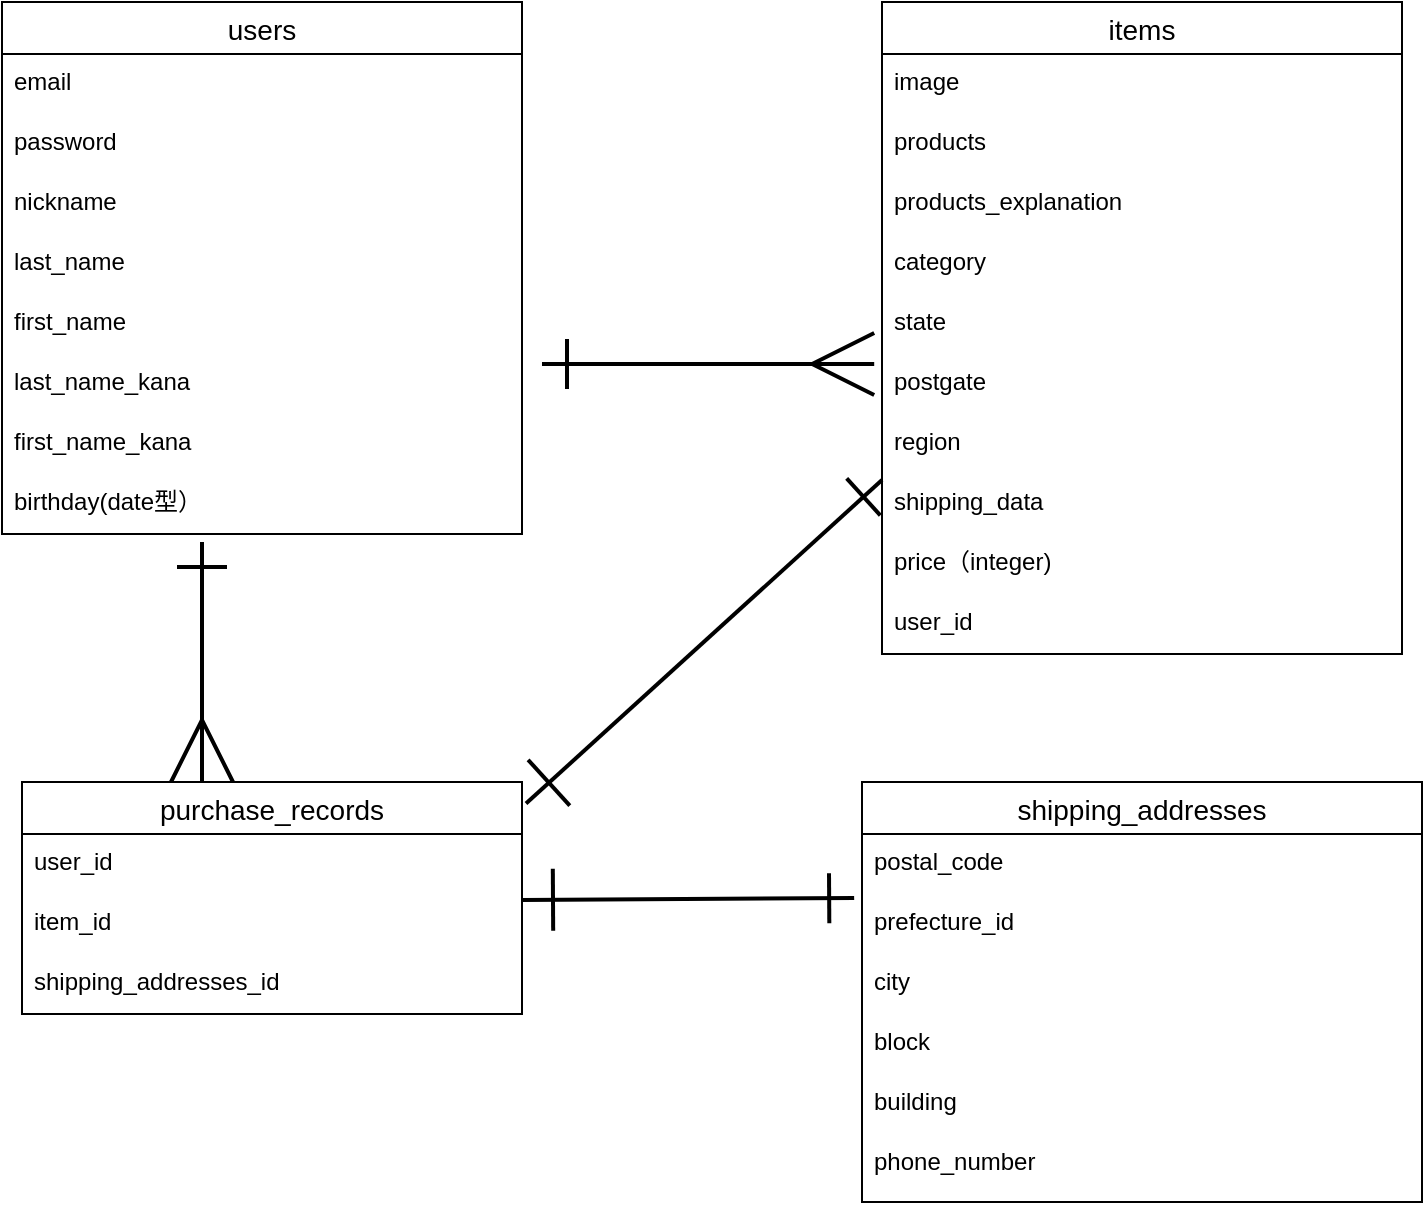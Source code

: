 <mxfile>
    <diagram id="7C8iCZ8Au9bXpZtZ2s37" name="ページ1">
        <mxGraphModel dx="600" dy="607" grid="1" gridSize="10" guides="1" tooltips="1" connect="1" arrows="1" fold="1" page="1" pageScale="1" pageWidth="827" pageHeight="1169" math="0" shadow="0">
            <root>
                <mxCell id="0"/>
                <mxCell id="1" parent="0"/>
                <mxCell id="18" value="users" style="swimlane;fontStyle=0;childLayout=stackLayout;horizontal=1;startSize=26;horizontalStack=0;resizeParent=1;resizeParentMax=0;resizeLast=0;collapsible=1;marginBottom=0;align=center;fontSize=14;" parent="1" vertex="1">
                    <mxGeometry x="50" y="150" width="260" height="266" as="geometry">
                        <mxRectangle x="60" y="230" width="70" height="26" as="alternateBounds"/>
                    </mxGeometry>
                </mxCell>
                <mxCell id="20" value="email" style="text;strokeColor=none;fillColor=none;spacingLeft=4;spacingRight=4;overflow=hidden;rotatable=0;points=[[0,0.5],[1,0.5]];portConstraint=eastwest;fontSize=12;" parent="18" vertex="1">
                    <mxGeometry y="26" width="260" height="30" as="geometry"/>
                </mxCell>
                <mxCell id="43" value="password" style="text;strokeColor=none;fillColor=none;spacingLeft=4;spacingRight=4;overflow=hidden;rotatable=0;points=[[0,0.5],[1,0.5]];portConstraint=eastwest;fontSize=12;" parent="18" vertex="1">
                    <mxGeometry y="56" width="260" height="30" as="geometry"/>
                </mxCell>
                <mxCell id="48" value="nickname" style="text;strokeColor=none;fillColor=none;spacingLeft=4;spacingRight=4;overflow=hidden;rotatable=0;points=[[0,0.5],[1,0.5]];portConstraint=eastwest;fontSize=12;" vertex="1" parent="18">
                    <mxGeometry y="86" width="260" height="30" as="geometry"/>
                </mxCell>
                <mxCell id="49" value="last_name" style="text;strokeColor=none;fillColor=none;spacingLeft=4;spacingRight=4;overflow=hidden;rotatable=0;points=[[0,0.5],[1,0.5]];portConstraint=eastwest;fontSize=12;" vertex="1" parent="18">
                    <mxGeometry y="116" width="260" height="30" as="geometry"/>
                </mxCell>
                <mxCell id="57" value="first_name" style="text;strokeColor=none;fillColor=none;spacingLeft=4;spacingRight=4;overflow=hidden;rotatable=0;points=[[0,0.5],[1,0.5]];portConstraint=eastwest;fontSize=12;" vertex="1" parent="18">
                    <mxGeometry y="146" width="260" height="30" as="geometry"/>
                </mxCell>
                <mxCell id="58" value="last_name_kana" style="text;strokeColor=none;fillColor=none;spacingLeft=4;spacingRight=4;overflow=hidden;rotatable=0;points=[[0,0.5],[1,0.5]];portConstraint=eastwest;fontSize=12;" vertex="1" parent="18">
                    <mxGeometry y="176" width="260" height="30" as="geometry"/>
                </mxCell>
                <mxCell id="50" value="first_name_kana" style="text;strokeColor=none;fillColor=none;spacingLeft=4;spacingRight=4;overflow=hidden;rotatable=0;points=[[0,0.5],[1,0.5]];portConstraint=eastwest;fontSize=12;" vertex="1" parent="18">
                    <mxGeometry y="206" width="260" height="30" as="geometry"/>
                </mxCell>
                <mxCell id="47" value="birthday(date型）" style="text;strokeColor=none;fillColor=none;spacingLeft=4;spacingRight=4;overflow=hidden;rotatable=0;points=[[0,0.5],[1,0.5]];portConstraint=eastwest;fontSize=12;" parent="18" vertex="1">
                    <mxGeometry y="236" width="260" height="30" as="geometry"/>
                </mxCell>
                <mxCell id="22" value="items" style="swimlane;fontStyle=0;childLayout=stackLayout;horizontal=1;startSize=26;horizontalStack=0;resizeParent=1;resizeParentMax=0;resizeLast=0;collapsible=1;marginBottom=0;align=center;fontSize=14;" parent="1" vertex="1">
                    <mxGeometry x="490" y="150" width="260" height="326" as="geometry"/>
                </mxCell>
                <mxCell id="23" value="image" style="text;strokeColor=none;fillColor=none;spacingLeft=4;spacingRight=4;overflow=hidden;rotatable=0;points=[[0,0.5],[1,0.5]];portConstraint=eastwest;fontSize=12;" parent="22" vertex="1">
                    <mxGeometry y="26" width="260" height="30" as="geometry"/>
                </mxCell>
                <mxCell id="24" value="products" style="text;strokeColor=none;fillColor=none;spacingLeft=4;spacingRight=4;overflow=hidden;rotatable=0;points=[[0,0.5],[1,0.5]];portConstraint=eastwest;fontSize=12;" parent="22" vertex="1">
                    <mxGeometry y="56" width="260" height="30" as="geometry"/>
                </mxCell>
                <mxCell id="26" value="products_explanation" style="text;strokeColor=none;fillColor=none;spacingLeft=4;spacingRight=4;overflow=hidden;rotatable=0;points=[[0,0.5],[1,0.5]];portConstraint=eastwest;fontSize=12;" parent="22" vertex="1">
                    <mxGeometry y="86" width="260" height="30" as="geometry"/>
                </mxCell>
                <mxCell id="52" value="category" style="text;strokeColor=none;fillColor=none;spacingLeft=4;spacingRight=4;overflow=hidden;rotatable=0;points=[[0,0.5],[1,0.5]];portConstraint=eastwest;fontSize=12;" vertex="1" parent="22">
                    <mxGeometry y="116" width="260" height="30" as="geometry"/>
                </mxCell>
                <mxCell id="53" value="state" style="text;strokeColor=none;fillColor=none;spacingLeft=4;spacingRight=4;overflow=hidden;rotatable=0;points=[[0,0.5],[1,0.5]];portConstraint=eastwest;fontSize=12;" vertex="1" parent="22">
                    <mxGeometry y="146" width="260" height="30" as="geometry"/>
                </mxCell>
                <mxCell id="54" value="postgate" style="text;strokeColor=none;fillColor=none;spacingLeft=4;spacingRight=4;overflow=hidden;rotatable=0;points=[[0,0.5],[1,0.5]];portConstraint=eastwest;fontSize=12;" vertex="1" parent="22">
                    <mxGeometry y="176" width="260" height="30" as="geometry"/>
                </mxCell>
                <mxCell id="55" value="region" style="text;strokeColor=none;fillColor=none;spacingLeft=4;spacingRight=4;overflow=hidden;rotatable=0;points=[[0,0.5],[1,0.5]];portConstraint=eastwest;fontSize=12;" vertex="1" parent="22">
                    <mxGeometry y="206" width="260" height="30" as="geometry"/>
                </mxCell>
                <mxCell id="27" value="shipping_data" style="text;strokeColor=none;fillColor=none;spacingLeft=4;spacingRight=4;overflow=hidden;rotatable=0;points=[[0,0.5],[1,0.5]];portConstraint=eastwest;fontSize=12;" parent="22" vertex="1">
                    <mxGeometry y="236" width="260" height="30" as="geometry"/>
                </mxCell>
                <mxCell id="51" value="price（integer)" style="text;strokeColor=none;fillColor=none;spacingLeft=4;spacingRight=4;overflow=hidden;rotatable=0;points=[[0,0.5],[1,0.5]];portConstraint=eastwest;fontSize=12;" vertex="1" parent="22">
                    <mxGeometry y="266" width="260" height="30" as="geometry"/>
                </mxCell>
                <mxCell id="45" value="user_id" style="text;strokeColor=none;fillColor=none;spacingLeft=4;spacingRight=4;overflow=hidden;rotatable=0;points=[[0,0.5],[1,0.5]];portConstraint=eastwest;fontSize=12;" parent="22" vertex="1">
                    <mxGeometry y="296" width="260" height="30" as="geometry"/>
                </mxCell>
                <mxCell id="28" value="purchase_records" style="swimlane;fontStyle=0;childLayout=stackLayout;horizontal=1;startSize=26;horizontalStack=0;resizeParent=1;resizeParentMax=0;resizeLast=0;collapsible=1;marginBottom=0;align=center;fontSize=14;" parent="1" vertex="1">
                    <mxGeometry x="60" y="540" width="250" height="116" as="geometry"/>
                </mxCell>
                <mxCell id="29" value="user_id" style="text;strokeColor=none;fillColor=none;spacingLeft=4;spacingRight=4;overflow=hidden;rotatable=0;points=[[0,0.5],[1,0.5]];portConstraint=eastwest;fontSize=12;" parent="28" vertex="1">
                    <mxGeometry y="26" width="250" height="30" as="geometry"/>
                </mxCell>
                <mxCell id="59" value="item_id" style="text;strokeColor=none;fillColor=none;spacingLeft=4;spacingRight=4;overflow=hidden;rotatable=0;points=[[0,0.5],[1,0.5]];portConstraint=eastwest;fontSize=12;" vertex="1" parent="28">
                    <mxGeometry y="56" width="250" height="30" as="geometry"/>
                </mxCell>
                <mxCell id="30" value="shipping_addresses_id" style="text;strokeColor=none;fillColor=none;spacingLeft=4;spacingRight=4;overflow=hidden;rotatable=0;points=[[0,0.5],[1,0.5]];portConstraint=eastwest;fontSize=12;" parent="28" vertex="1">
                    <mxGeometry y="86" width="250" height="30" as="geometry"/>
                </mxCell>
                <mxCell id="32" value="shipping_addresses" style="swimlane;fontStyle=0;childLayout=stackLayout;horizontal=1;startSize=26;horizontalStack=0;resizeParent=1;resizeParentMax=0;resizeLast=0;collapsible=1;marginBottom=0;align=center;fontSize=14;" parent="1" vertex="1">
                    <mxGeometry x="480" y="540" width="280" height="210" as="geometry"/>
                </mxCell>
                <mxCell id="33" value="postal_code" style="text;strokeColor=none;fillColor=none;spacingLeft=4;spacingRight=4;overflow=hidden;rotatable=0;points=[[0,0.5],[1,0.5]];portConstraint=eastwest;fontSize=12;" parent="32" vertex="1">
                    <mxGeometry y="26" width="280" height="30" as="geometry"/>
                </mxCell>
                <mxCell id="34" value="prefecture_id" style="text;strokeColor=none;fillColor=none;spacingLeft=4;spacingRight=4;overflow=hidden;rotatable=0;points=[[0,0.5],[1,0.5]];portConstraint=eastwest;fontSize=12;" parent="32" vertex="1">
                    <mxGeometry y="56" width="280" height="30" as="geometry"/>
                </mxCell>
                <mxCell id="35" value="city" style="text;strokeColor=none;fillColor=none;spacingLeft=4;spacingRight=4;overflow=hidden;rotatable=0;points=[[0,0.5],[1,0.5]];portConstraint=eastwest;fontSize=12;" parent="32" vertex="1">
                    <mxGeometry y="86" width="280" height="30" as="geometry"/>
                </mxCell>
                <mxCell id="36" value="block" style="text;strokeColor=none;fillColor=none;spacingLeft=4;spacingRight=4;overflow=hidden;rotatable=0;points=[[0,0.5],[1,0.5]];portConstraint=eastwest;fontSize=12;" parent="32" vertex="1">
                    <mxGeometry y="116" width="280" height="30" as="geometry"/>
                </mxCell>
                <mxCell id="37" value="building" style="text;strokeColor=none;fillColor=none;spacingLeft=4;spacingRight=4;overflow=hidden;rotatable=0;points=[[0,0.5],[1,0.5]];portConstraint=eastwest;fontSize=12;" parent="32" vertex="1">
                    <mxGeometry y="146" width="280" height="30" as="geometry"/>
                </mxCell>
                <mxCell id="46" value="phone_number&#10;" style="text;strokeColor=none;fillColor=none;spacingLeft=4;spacingRight=4;overflow=hidden;rotatable=0;points=[[0,0.5],[1,0.5]];portConstraint=eastwest;fontSize=12;" parent="32" vertex="1">
                    <mxGeometry y="176" width="280" height="34" as="geometry"/>
                </mxCell>
                <mxCell id="39" style="edgeStyle=none;rounded=1;html=1;exitX=1;exitY=0.5;exitDx=0;exitDy=0;entryX=-0.015;entryY=0.833;entryDx=0;entryDy=0;entryPerimeter=0;endArrow=ERmany;endFill=0;strokeWidth=2;endSize=28;startArrow=ERone;startFill=0;sourcePerimeterSpacing=28;targetPerimeterSpacing=24;startSize=22;" parent="1" edge="1">
                    <mxGeometry relative="1" as="geometry">
                        <mxPoint x="320" y="331" as="sourcePoint"/>
                        <mxPoint x="486.1" y="330.99" as="targetPoint"/>
                    </mxGeometry>
                </mxCell>
                <mxCell id="41" style="edgeStyle=none;rounded=1;html=1;endArrow=ERmany;endFill=0;strokeWidth=2;endSize=28;startArrow=ERone;startFill=0;sourcePerimeterSpacing=28;targetPerimeterSpacing=24;startSize=22;" parent="1" edge="1">
                    <mxGeometry relative="1" as="geometry">
                        <mxPoint x="150" y="420" as="sourcePoint"/>
                        <mxPoint x="150" y="540" as="targetPoint"/>
                    </mxGeometry>
                </mxCell>
                <mxCell id="42" style="edgeStyle=none;rounded=1;html=1;exitX=0;exitY=0.767;exitDx=0;exitDy=0;entryX=1.008;entryY=0.093;entryDx=0;entryDy=0;entryPerimeter=0;endArrow=ERone;endFill=0;strokeWidth=2;endSize=28;startArrow=ERone;startFill=0;sourcePerimeterSpacing=28;targetPerimeterSpacing=24;startSize=22;exitPerimeter=0;" parent="1" edge="1" target="28">
                    <mxGeometry relative="1" as="geometry">
                        <mxPoint x="490" y="389.01" as="sourcePoint"/>
                        <mxPoint x="321" y="548.004" as="targetPoint"/>
                    </mxGeometry>
                </mxCell>
                <mxCell id="56" style="edgeStyle=none;rounded=1;html=1;exitX=-0.014;exitY=0.067;exitDx=0;exitDy=0;entryX=1.008;entryY=0.093;entryDx=0;entryDy=0;entryPerimeter=0;endArrow=ERone;endFill=0;strokeWidth=2;endSize=28;startArrow=ERone;startFill=0;sourcePerimeterSpacing=28;targetPerimeterSpacing=24;startSize=22;exitPerimeter=0;" edge="1" parent="1" source="34">
                    <mxGeometry relative="1" as="geometry">
                        <mxPoint x="488" y="440" as="sourcePoint"/>
                        <mxPoint x="310" y="598.988" as="targetPoint"/>
                    </mxGeometry>
                </mxCell>
            </root>
        </mxGraphModel>
    </diagram>
</mxfile>
